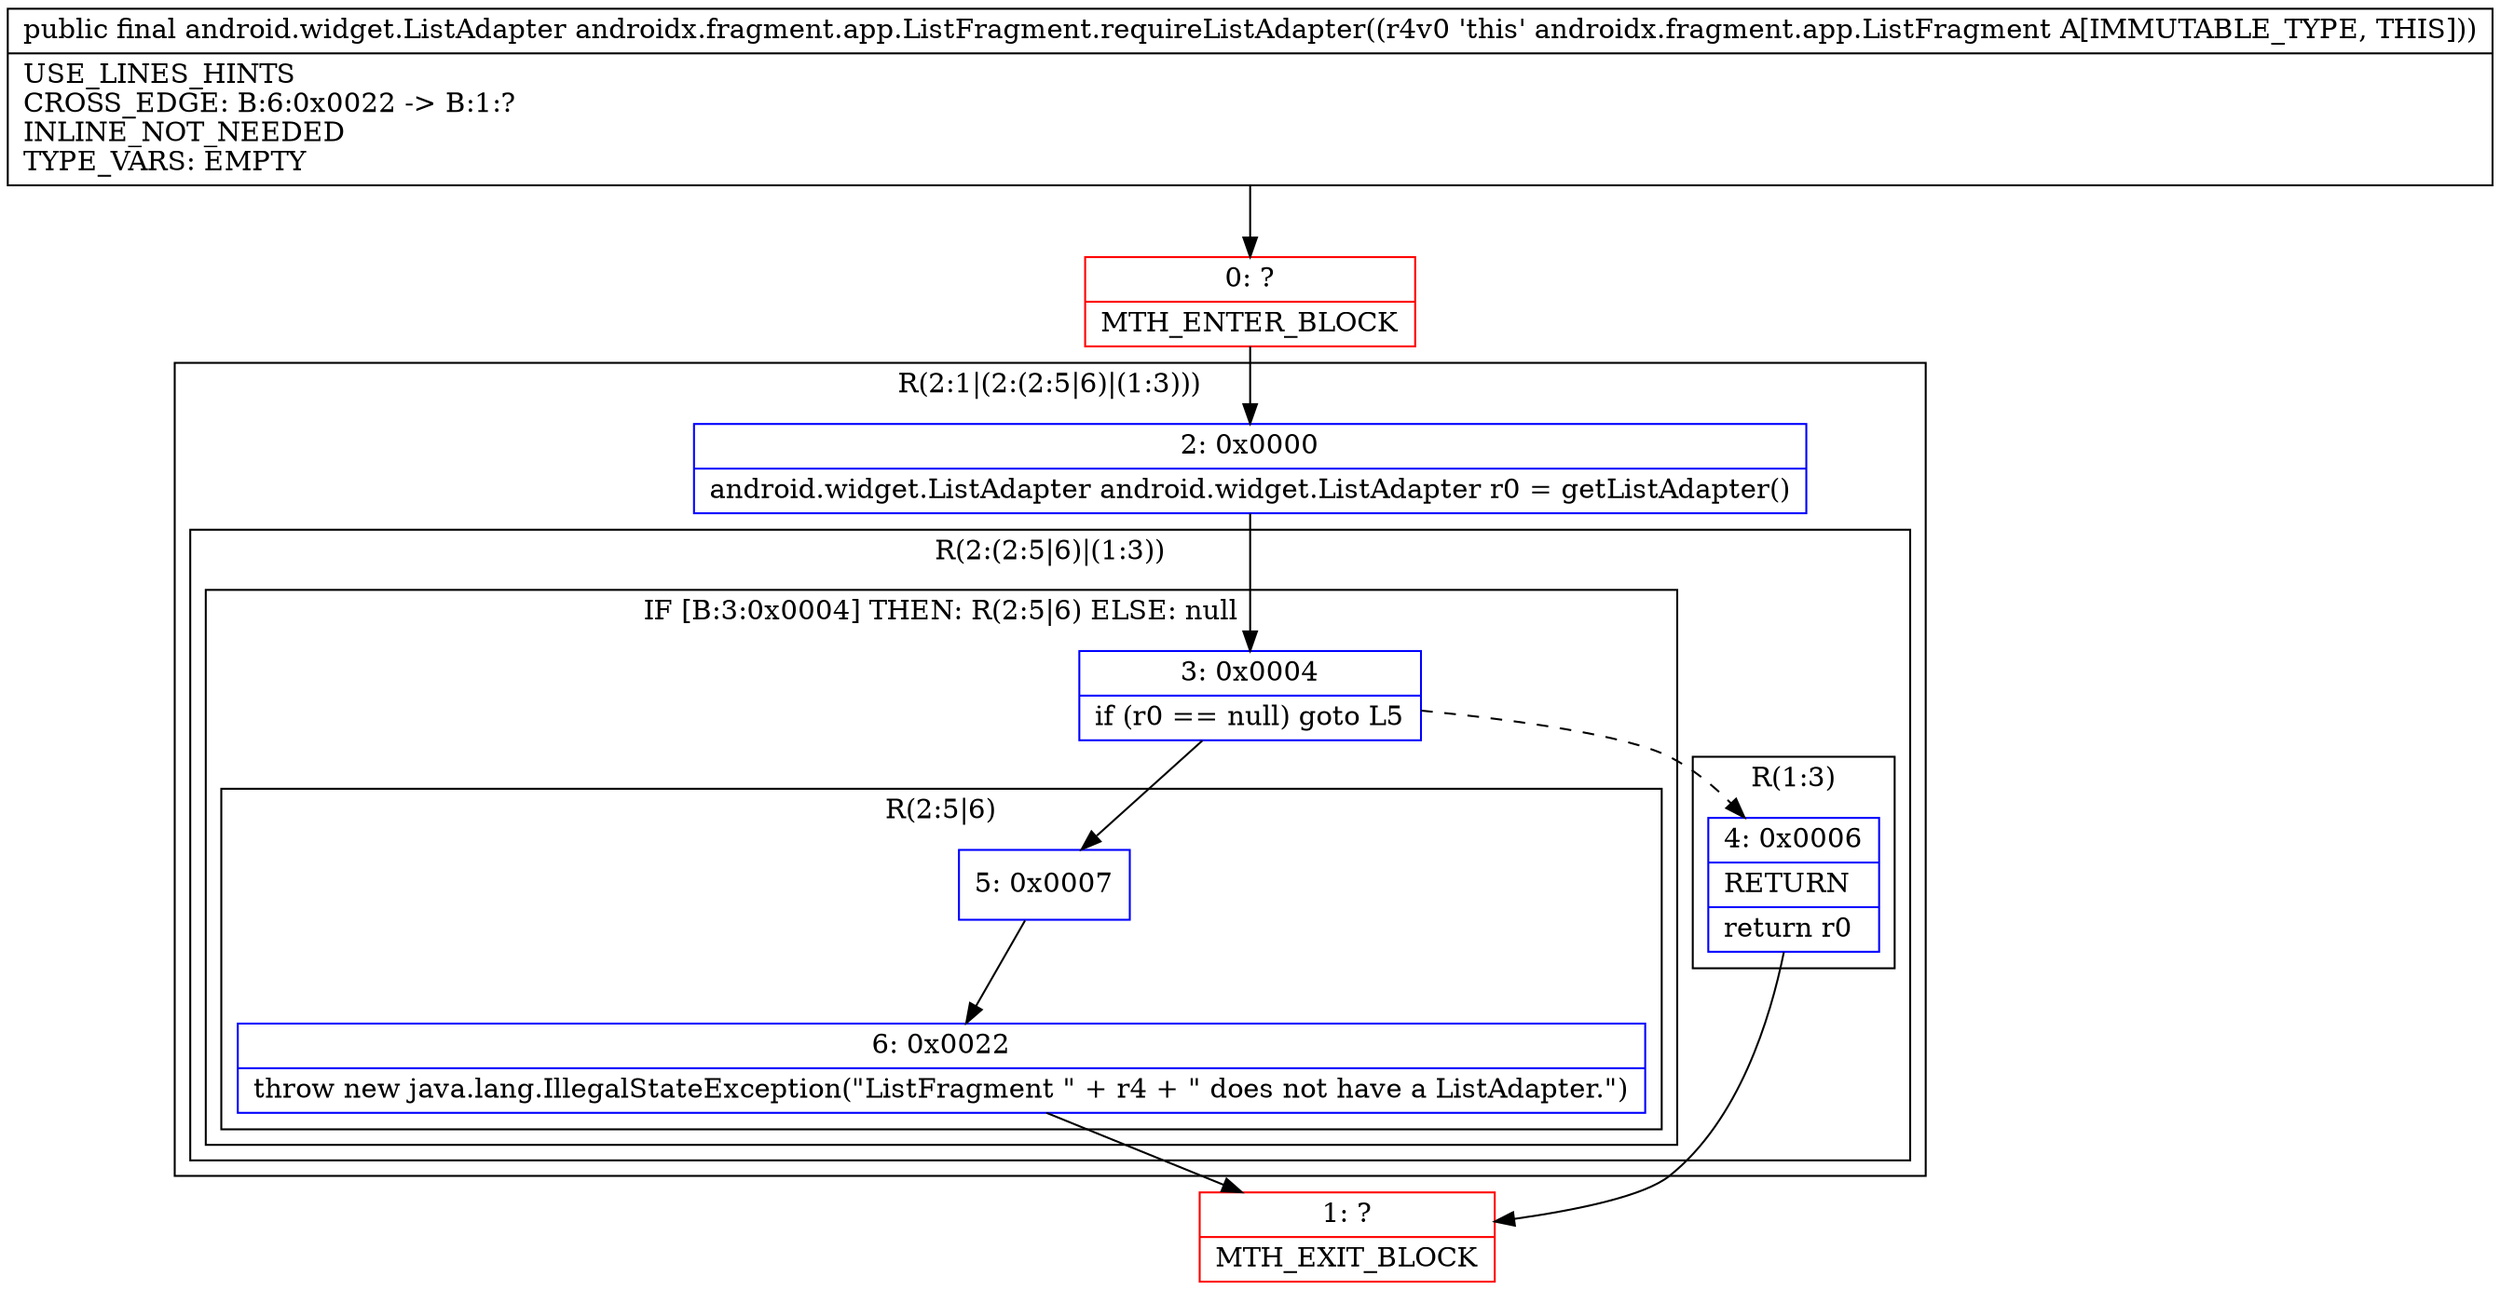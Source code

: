 digraph "CFG forandroidx.fragment.app.ListFragment.requireListAdapter()Landroid\/widget\/ListAdapter;" {
subgraph cluster_Region_1534656026 {
label = "R(2:1|(2:(2:5|6)|(1:3)))";
node [shape=record,color=blue];
Node_2 [shape=record,label="{2\:\ 0x0000|android.widget.ListAdapter android.widget.ListAdapter r0 = getListAdapter()\l}"];
subgraph cluster_Region_1798902832 {
label = "R(2:(2:5|6)|(1:3))";
node [shape=record,color=blue];
subgraph cluster_IfRegion_423264687 {
label = "IF [B:3:0x0004] THEN: R(2:5|6) ELSE: null";
node [shape=record,color=blue];
Node_3 [shape=record,label="{3\:\ 0x0004|if (r0 == null) goto L5\l}"];
subgraph cluster_Region_1191482669 {
label = "R(2:5|6)";
node [shape=record,color=blue];
Node_5 [shape=record,label="{5\:\ 0x0007}"];
Node_6 [shape=record,label="{6\:\ 0x0022|throw new java.lang.IllegalStateException(\"ListFragment \" + r4 + \" does not have a ListAdapter.\")\l}"];
}
}
subgraph cluster_Region_1297860678 {
label = "R(1:3)";
node [shape=record,color=blue];
Node_4 [shape=record,label="{4\:\ 0x0006|RETURN\l|return r0\l}"];
}
}
}
Node_0 [shape=record,color=red,label="{0\:\ ?|MTH_ENTER_BLOCK\l}"];
Node_1 [shape=record,color=red,label="{1\:\ ?|MTH_EXIT_BLOCK\l}"];
MethodNode[shape=record,label="{public final android.widget.ListAdapter androidx.fragment.app.ListFragment.requireListAdapter((r4v0 'this' androidx.fragment.app.ListFragment A[IMMUTABLE_TYPE, THIS]))  | USE_LINES_HINTS\lCROSS_EDGE: B:6:0x0022 \-\> B:1:?\lINLINE_NOT_NEEDED\lTYPE_VARS: EMPTY\l}"];
MethodNode -> Node_0;Node_2 -> Node_3;
Node_3 -> Node_4[style=dashed];
Node_3 -> Node_5;
Node_5 -> Node_6;
Node_6 -> Node_1;
Node_4 -> Node_1;
Node_0 -> Node_2;
}

